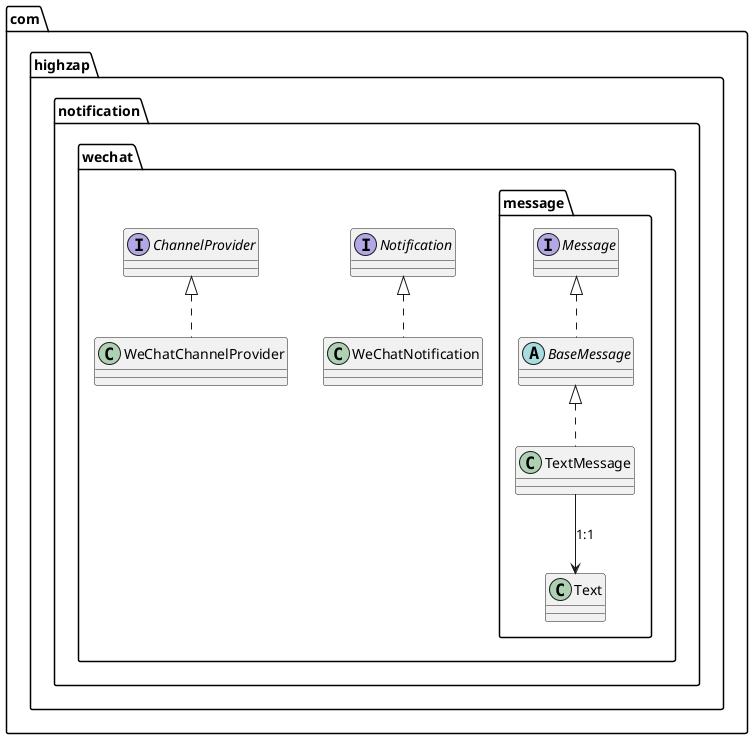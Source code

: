 @startuml
'https://plantuml.com/class-diagram

package com.highzap.notification.wechat {

    class WeChatNotification implements Notification { }
    class WeChatChannelProvider implements ChannelProvider {}

    package com.highzap.notification.wechat.message{
         abstract class BaseMessage implements Message {}
         class TextMessage implements BaseMessage {}
         class Text{}
         TextMessage --> Text:1:1
    }
}

@enduml